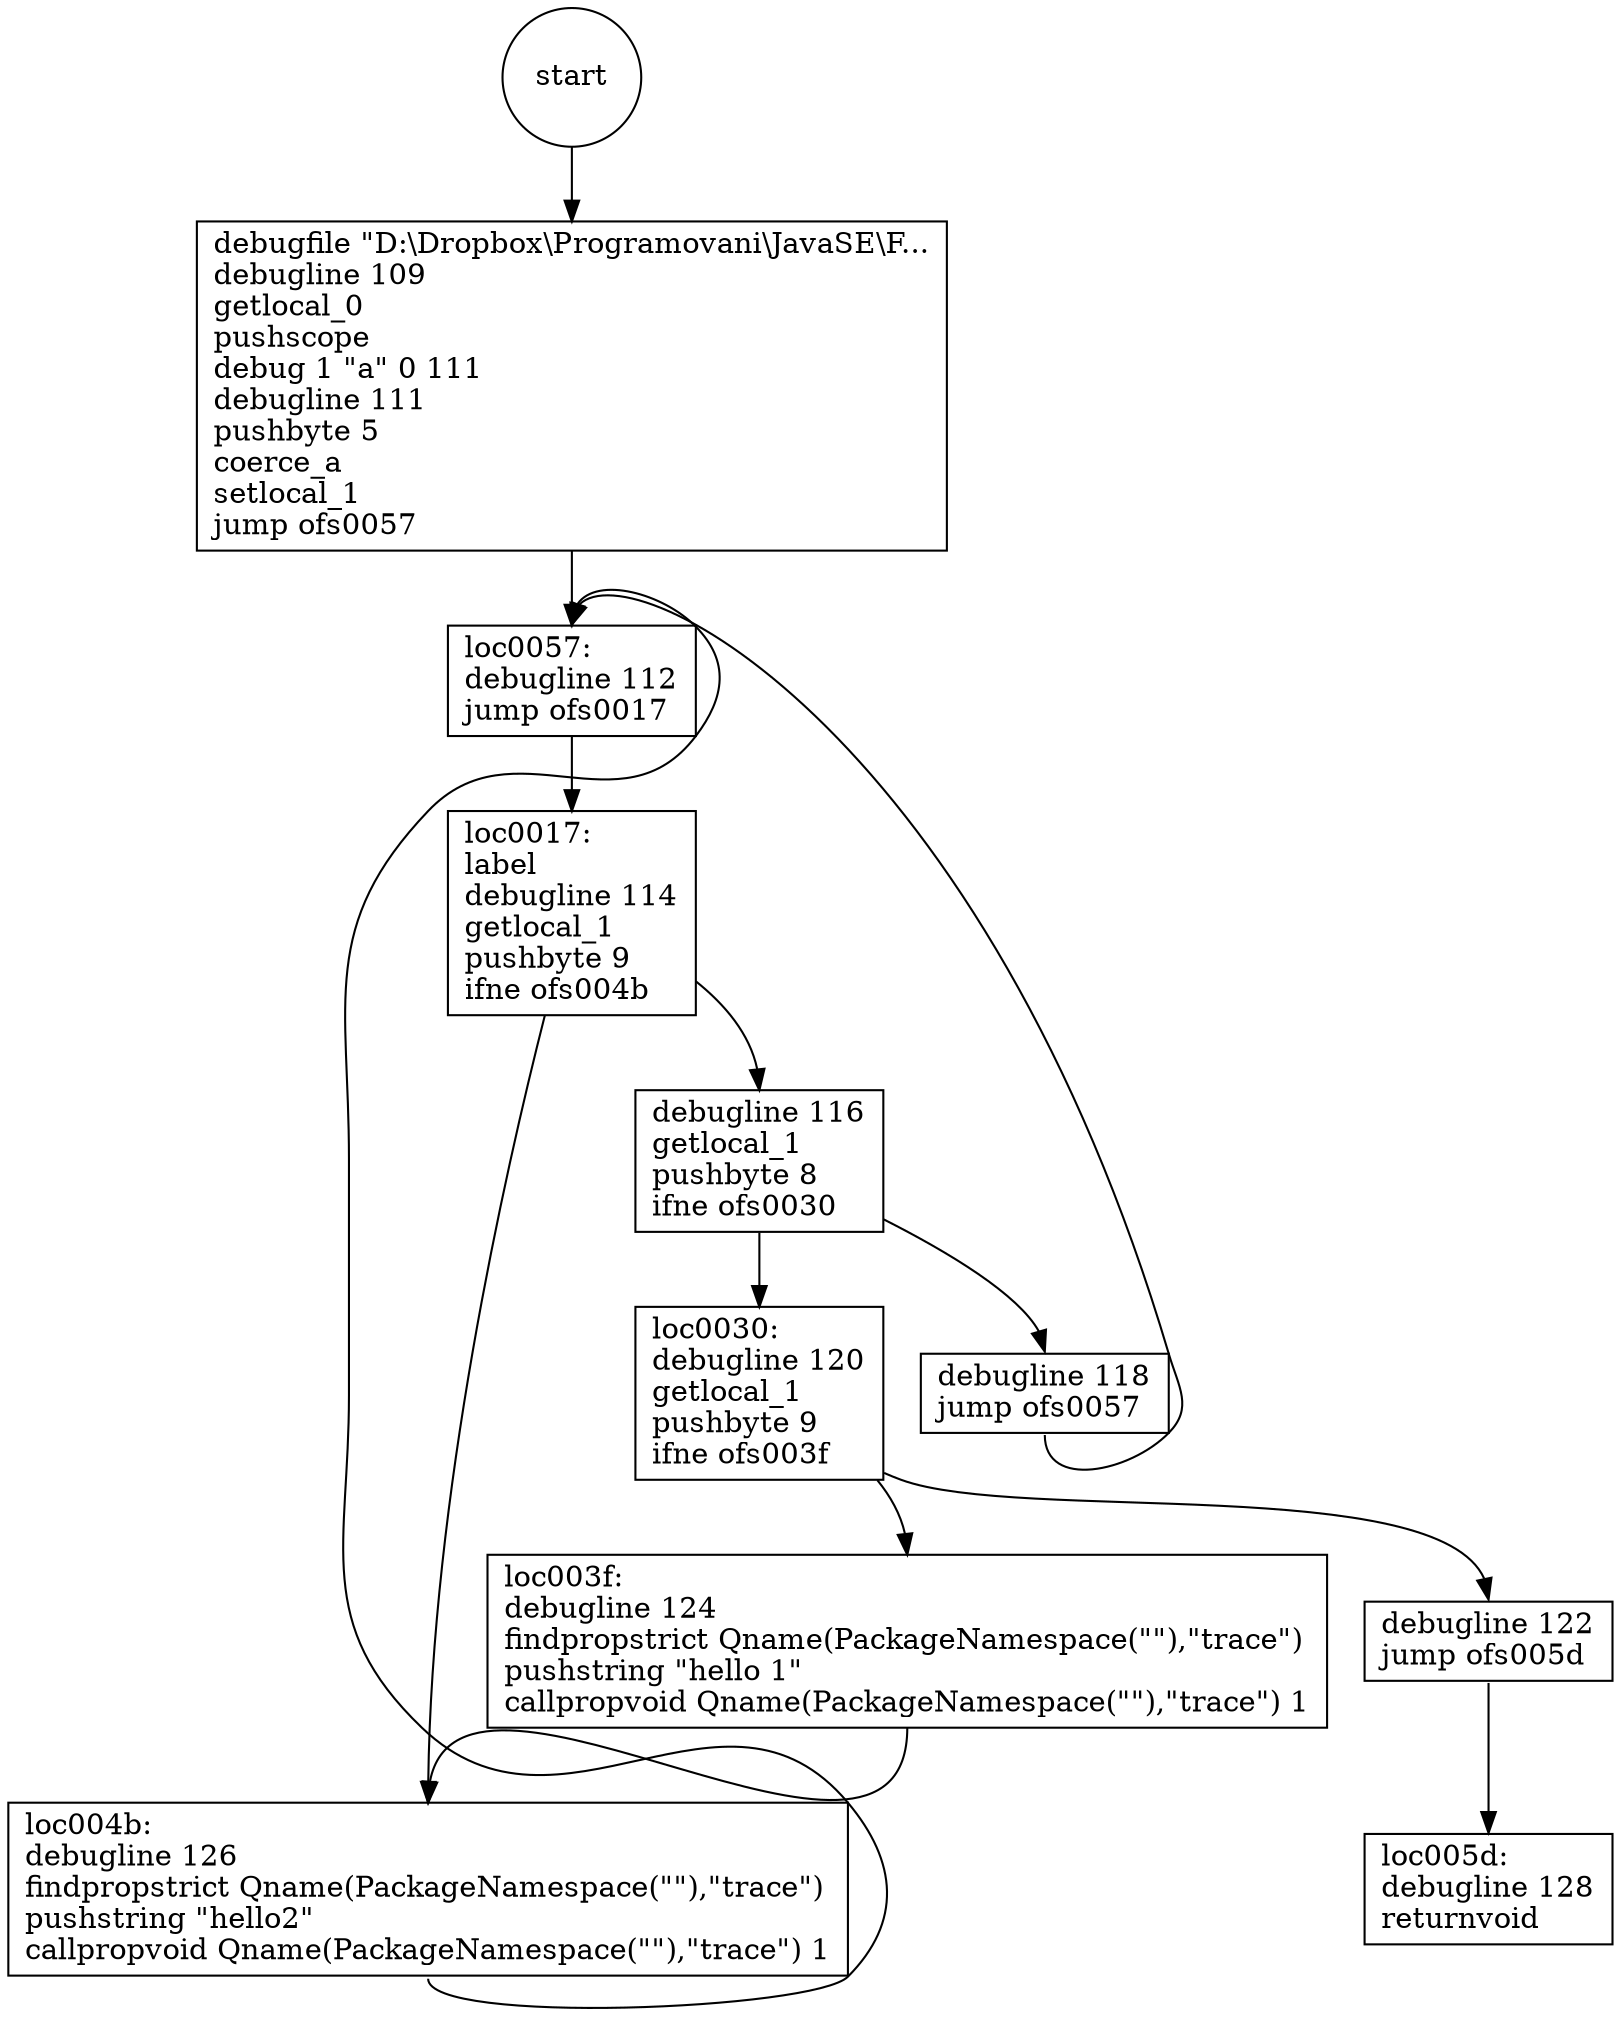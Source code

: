 digraph pcode {
start [shape="circle"]
start:s -> loc0000:n;
loc0039 [shape="box" label="debugline 122\ljump ofs005d\l"];
loc0039:s -> loc005d:n;
loc0017 [shape="box" label="loc0017:\llabel\ldebugline 114\lgetlocal_1\lpushbyte 9\lifne ofs004b\l"];
loc0017 -> loc004b:n;
loc0017 -> loc0021:n;
loc003f [shape="box" label="loc003f:\ldebugline 124\lfindpropstrict Qname(PackageNamespace(\"\"),\"trace\")\lpushstring \"hello 1\"\lcallpropvoid Qname(PackageNamespace(\"\"),\"trace\") 1\l"];
loc003f:s -> loc004b:n;
loc004b [shape="box" label="loc004b:\ldebugline 126\lfindpropstrict Qname(PackageNamespace(\"\"),\"trace\")\lpushstring \"hello2\"\lcallpropvoid Qname(PackageNamespace(\"\"),\"trace\") 1\l"];
loc004b:s -> loc0057:n;
loc0021 [shape="box" label="debugline 116\lgetlocal_1\lpushbyte 8\lifne ofs0030\l"];
loc0021 -> loc0030:n;
loc0021 -> loc002a:n;
loc0000 [shape="box" label="debugfile \"D:\\Dropbox\\Programovani\\JavaSE\\F...\ldebugline 109\lgetlocal_0\lpushscope\ldebug 1 \"a\" 0 111\ldebugline 111\lpushbyte 5\lcoerce_a\lsetlocal_1\ljump ofs0057\l"];
loc0000:s -> loc0057:n;
loc0057 [shape="box" label="loc0057:\ldebugline 112\ljump ofs0017\l"];
loc0057:s -> loc0017:n;
loc002a [shape="box" label="debugline 118\ljump ofs0057\l"];
loc002a:s -> loc0057:n;
loc0030 [shape="box" label="loc0030:\ldebugline 120\lgetlocal_1\lpushbyte 9\lifne ofs003f\l"];
loc0030 -> loc003f:n;
loc0030 -> loc0039:n;
loc005d [shape="box" label="loc005d:\ldebugline 128\lreturnvoid\l"];
}
